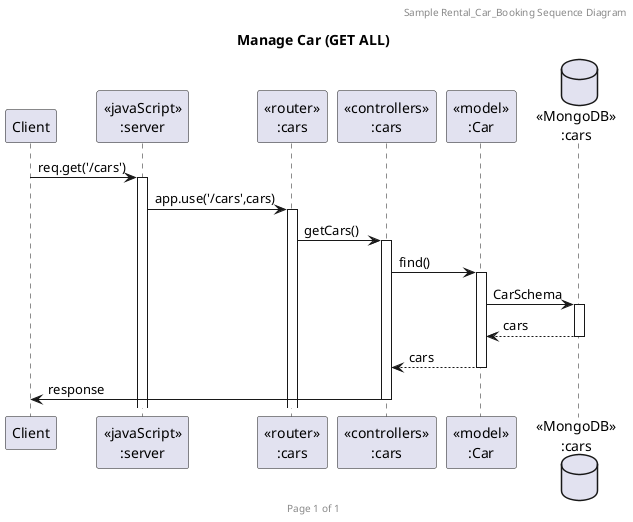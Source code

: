 @startuml Manage Car (GET ALL)

header Sample Rental_Car_Booking Sequence Diagram
footer Page %page% of %lastpage%
title "Manage Car (GET ALL)"

participant "Client" as client
participant "<<javaScript>>\n:server" as server
participant "<<router>>\n:cars" as routerCars
participant "<<controllers>>\n:cars" as controllersCars
participant "<<model>>\n:Car" as modelCar
database "<<MongoDB>>\n:cars" as CarsDatabase

client->server ++:req.get('/cars')
server->routerCars ++:app.use('/cars',cars)
routerCars -> controllersCars ++:getCars()
controllersCars->modelCar ++:find()
modelCar ->CarsDatabase ++: CarSchema
CarsDatabase --> modelCar --: cars
controllersCars <-- modelCar --:cars
controllersCars->client --:response

@enduml
